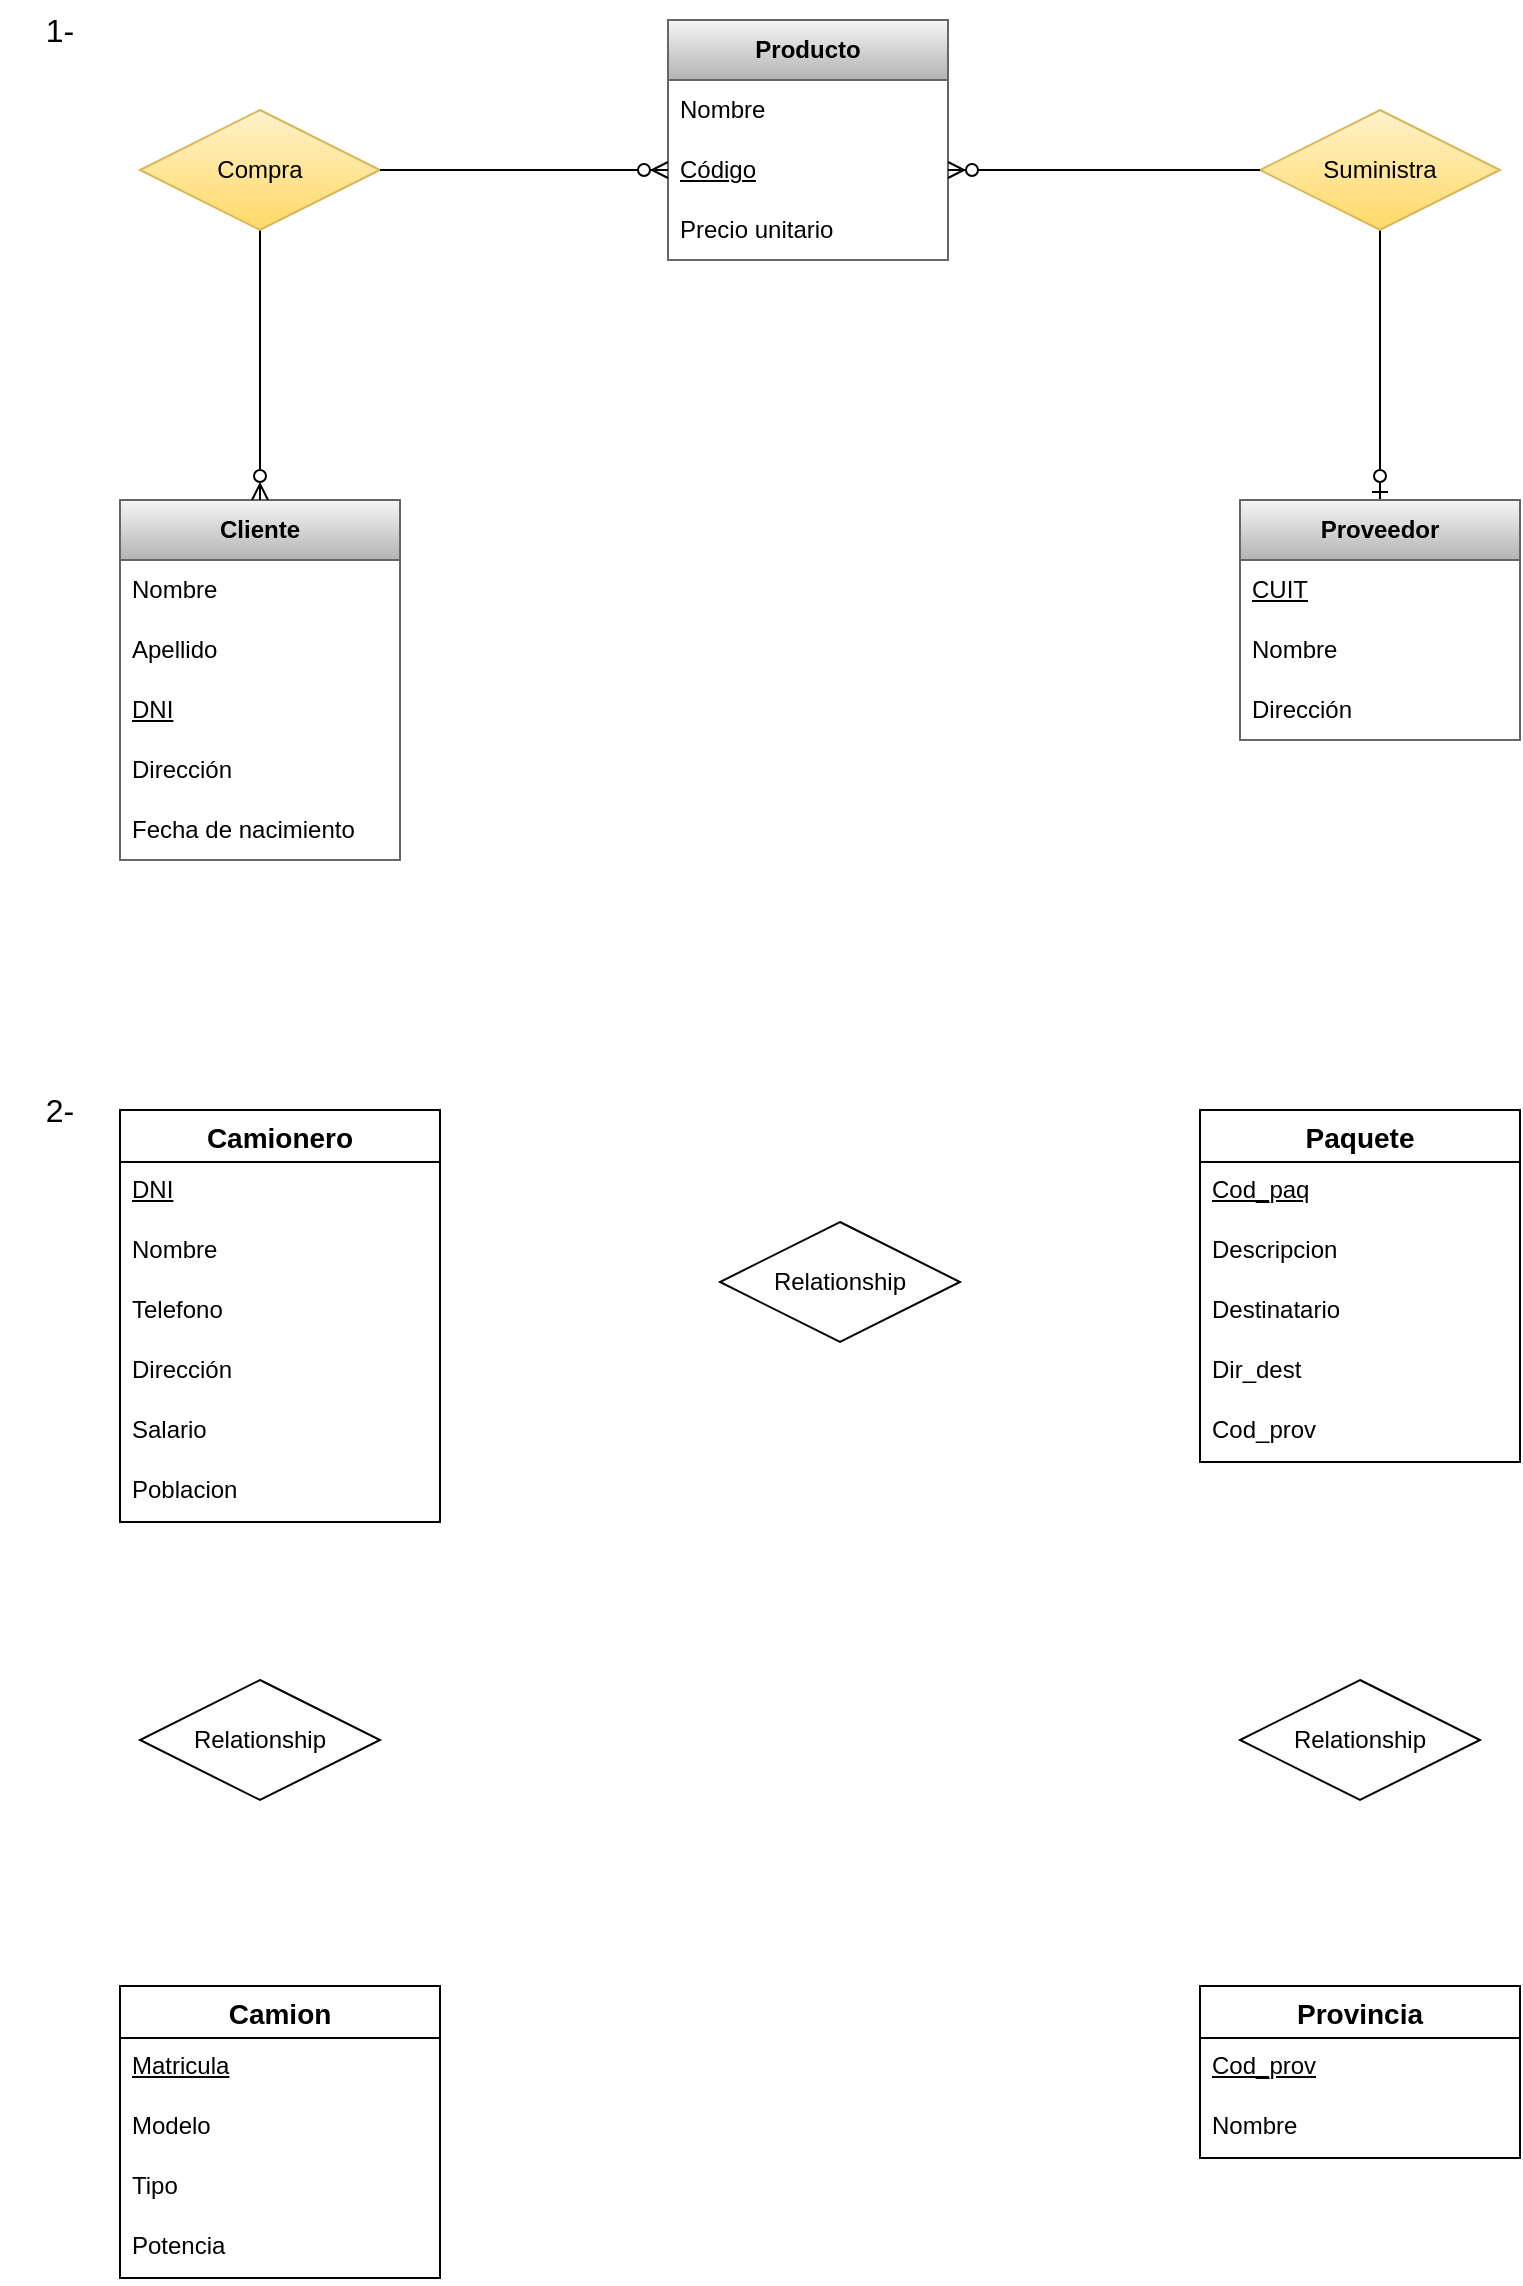 <mxfile version="24.2.7" type="github">
  <diagram name="Página-1" id="JKMxo9DjYu4owPOHbT-M">
    <mxGraphModel dx="1242" dy="827" grid="1" gridSize="10" guides="1" tooltips="1" connect="1" arrows="1" fold="1" page="1" pageScale="1" pageWidth="827" pageHeight="1169" math="0" shadow="0">
      <root>
        <mxCell id="0" />
        <mxCell id="1" parent="0" />
        <mxCell id="mclD6wD43o4qSjd1h-Sg-1" value="Cliente" style="swimlane;fontStyle=1;childLayout=stackLayout;horizontal=1;startSize=30;horizontalStack=0;resizeParent=1;resizeParentMax=0;resizeLast=0;collapsible=1;marginBottom=0;whiteSpace=wrap;html=1;fillColor=#f5f5f5;gradientColor=#b3b3b3;strokeColor=#666666;" vertex="1" parent="1">
          <mxGeometry x="70" y="280" width="140" height="180" as="geometry" />
        </mxCell>
        <mxCell id="mclD6wD43o4qSjd1h-Sg-2" value="Nombre" style="text;strokeColor=none;fillColor=none;align=left;verticalAlign=middle;spacingLeft=4;spacingRight=4;overflow=hidden;points=[[0,0.5],[1,0.5]];portConstraint=eastwest;rotatable=0;whiteSpace=wrap;html=1;" vertex="1" parent="mclD6wD43o4qSjd1h-Sg-1">
          <mxGeometry y="30" width="140" height="30" as="geometry" />
        </mxCell>
        <mxCell id="mclD6wD43o4qSjd1h-Sg-3" value="Apellido" style="text;strokeColor=none;fillColor=none;align=left;verticalAlign=middle;spacingLeft=4;spacingRight=4;overflow=hidden;points=[[0,0.5],[1,0.5]];portConstraint=eastwest;rotatable=0;whiteSpace=wrap;html=1;" vertex="1" parent="mclD6wD43o4qSjd1h-Sg-1">
          <mxGeometry y="60" width="140" height="30" as="geometry" />
        </mxCell>
        <mxCell id="mclD6wD43o4qSjd1h-Sg-4" value="DNI" style="text;strokeColor=none;fillColor=none;align=left;verticalAlign=middle;spacingLeft=4;spacingRight=4;overflow=hidden;points=[[0,0.5],[1,0.5]];portConstraint=eastwest;rotatable=0;whiteSpace=wrap;html=1;fontStyle=4" vertex="1" parent="mclD6wD43o4qSjd1h-Sg-1">
          <mxGeometry y="90" width="140" height="30" as="geometry" />
        </mxCell>
        <mxCell id="mclD6wD43o4qSjd1h-Sg-6" value="Dirección" style="text;strokeColor=none;fillColor=none;align=left;verticalAlign=middle;spacingLeft=4;spacingRight=4;overflow=hidden;points=[[0,0.5],[1,0.5]];portConstraint=eastwest;rotatable=0;whiteSpace=wrap;html=1;" vertex="1" parent="mclD6wD43o4qSjd1h-Sg-1">
          <mxGeometry y="120" width="140" height="30" as="geometry" />
        </mxCell>
        <mxCell id="mclD6wD43o4qSjd1h-Sg-5" value="Fecha de nacimiento" style="text;strokeColor=none;fillColor=none;align=left;verticalAlign=middle;spacingLeft=4;spacingRight=4;overflow=hidden;points=[[0,0.5],[1,0.5]];portConstraint=eastwest;rotatable=0;whiteSpace=wrap;html=1;" vertex="1" parent="mclD6wD43o4qSjd1h-Sg-1">
          <mxGeometry y="150" width="140" height="30" as="geometry" />
        </mxCell>
        <mxCell id="mclD6wD43o4qSjd1h-Sg-7" value="Producto" style="swimlane;fontStyle=1;childLayout=stackLayout;horizontal=1;startSize=30;horizontalStack=0;resizeParent=1;resizeParentMax=0;resizeLast=0;collapsible=1;marginBottom=0;whiteSpace=wrap;html=1;fillColor=#f5f5f5;gradientColor=#b3b3b3;strokeColor=#666666;" vertex="1" parent="1">
          <mxGeometry x="344" y="40" width="140" height="120" as="geometry" />
        </mxCell>
        <mxCell id="mclD6wD43o4qSjd1h-Sg-8" value="Nombre" style="text;strokeColor=none;fillColor=none;align=left;verticalAlign=middle;spacingLeft=4;spacingRight=4;overflow=hidden;points=[[0,0.5],[1,0.5]];portConstraint=eastwest;rotatable=0;whiteSpace=wrap;html=1;" vertex="1" parent="mclD6wD43o4qSjd1h-Sg-7">
          <mxGeometry y="30" width="140" height="30" as="geometry" />
        </mxCell>
        <mxCell id="mclD6wD43o4qSjd1h-Sg-9" value="Código" style="text;strokeColor=none;fillColor=none;align=left;verticalAlign=middle;spacingLeft=4;spacingRight=4;overflow=hidden;points=[[0,0.5],[1,0.5]];portConstraint=eastwest;rotatable=0;whiteSpace=wrap;html=1;fontStyle=4" vertex="1" parent="mclD6wD43o4qSjd1h-Sg-7">
          <mxGeometry y="60" width="140" height="30" as="geometry" />
        </mxCell>
        <mxCell id="mclD6wD43o4qSjd1h-Sg-10" value="Precio unitario" style="text;strokeColor=none;fillColor=none;align=left;verticalAlign=middle;spacingLeft=4;spacingRight=4;overflow=hidden;points=[[0,0.5],[1,0.5]];portConstraint=eastwest;rotatable=0;whiteSpace=wrap;html=1;" vertex="1" parent="mclD6wD43o4qSjd1h-Sg-7">
          <mxGeometry y="90" width="140" height="30" as="geometry" />
        </mxCell>
        <mxCell id="mclD6wD43o4qSjd1h-Sg-24" style="edgeStyle=orthogonalEdgeStyle;rounded=0;orthogonalLoop=1;jettySize=auto;html=1;exitX=0.5;exitY=0;exitDx=0;exitDy=0;entryX=0.5;entryY=1;entryDx=0;entryDy=0;endArrow=none;endFill=0;startArrow=ERzeroToOne;startFill=0;" edge="1" parent="1" source="mclD6wD43o4qSjd1h-Sg-11" target="mclD6wD43o4qSjd1h-Sg-21">
          <mxGeometry relative="1" as="geometry" />
        </mxCell>
        <mxCell id="mclD6wD43o4qSjd1h-Sg-11" value="Proveedor" style="swimlane;fontStyle=1;childLayout=stackLayout;horizontal=1;startSize=30;horizontalStack=0;resizeParent=1;resizeParentMax=0;resizeLast=0;collapsible=1;marginBottom=0;whiteSpace=wrap;html=1;fillColor=#f5f5f5;gradientColor=#b3b3b3;strokeColor=#666666;" vertex="1" parent="1">
          <mxGeometry x="630" y="280" width="140" height="120" as="geometry" />
        </mxCell>
        <mxCell id="mclD6wD43o4qSjd1h-Sg-12" value="&lt;u&gt;CUIT&lt;/u&gt;" style="text;strokeColor=none;fillColor=none;align=left;verticalAlign=middle;spacingLeft=4;spacingRight=4;overflow=hidden;points=[[0,0.5],[1,0.5]];portConstraint=eastwest;rotatable=0;whiteSpace=wrap;html=1;" vertex="1" parent="mclD6wD43o4qSjd1h-Sg-11">
          <mxGeometry y="30" width="140" height="30" as="geometry" />
        </mxCell>
        <mxCell id="mclD6wD43o4qSjd1h-Sg-13" value="Nombre" style="text;strokeColor=none;fillColor=none;align=left;verticalAlign=middle;spacingLeft=4;spacingRight=4;overflow=hidden;points=[[0,0.5],[1,0.5]];portConstraint=eastwest;rotatable=0;whiteSpace=wrap;html=1;" vertex="1" parent="mclD6wD43o4qSjd1h-Sg-11">
          <mxGeometry y="60" width="140" height="30" as="geometry" />
        </mxCell>
        <mxCell id="mclD6wD43o4qSjd1h-Sg-14" value="Dirección" style="text;strokeColor=none;fillColor=none;align=left;verticalAlign=middle;spacingLeft=4;spacingRight=4;overflow=hidden;points=[[0,0.5],[1,0.5]];portConstraint=eastwest;rotatable=0;whiteSpace=wrap;html=1;" vertex="1" parent="mclD6wD43o4qSjd1h-Sg-11">
          <mxGeometry y="90" width="140" height="30" as="geometry" />
        </mxCell>
        <mxCell id="mclD6wD43o4qSjd1h-Sg-27" style="edgeStyle=orthogonalEdgeStyle;rounded=0;orthogonalLoop=1;jettySize=auto;html=1;exitX=0.5;exitY=1;exitDx=0;exitDy=0;entryX=0.5;entryY=0;entryDx=0;entryDy=0;endArrow=ERzeroToMany;endFill=0;" edge="1" parent="1" source="mclD6wD43o4qSjd1h-Sg-20" target="mclD6wD43o4qSjd1h-Sg-1">
          <mxGeometry relative="1" as="geometry" />
        </mxCell>
        <mxCell id="mclD6wD43o4qSjd1h-Sg-20" value="Compra" style="shape=rhombus;perimeter=rhombusPerimeter;whiteSpace=wrap;html=1;align=center;fillColor=#fff2cc;gradientColor=#ffd966;strokeColor=#d6b656;" vertex="1" parent="1">
          <mxGeometry x="80" y="85" width="120" height="60" as="geometry" />
        </mxCell>
        <mxCell id="mclD6wD43o4qSjd1h-Sg-21" value="Suministra" style="shape=rhombus;perimeter=rhombusPerimeter;whiteSpace=wrap;html=1;align=center;fillColor=#fff2cc;gradientColor=#ffd966;strokeColor=#d6b656;" vertex="1" parent="1">
          <mxGeometry x="640" y="85" width="120" height="60" as="geometry" />
        </mxCell>
        <mxCell id="mclD6wD43o4qSjd1h-Sg-22" value="" style="edgeStyle=entityRelationEdgeStyle;fontSize=12;html=1;endArrow=ERzeroToMany;endFill=1;rounded=0;entryX=1;entryY=0.5;entryDx=0;entryDy=0;exitX=0;exitY=0.5;exitDx=0;exitDy=0;" edge="1" parent="1" source="mclD6wD43o4qSjd1h-Sg-21" target="mclD6wD43o4qSjd1h-Sg-9">
          <mxGeometry width="100" height="100" relative="1" as="geometry">
            <mxPoint x="510" y="260" as="sourcePoint" />
            <mxPoint x="610" y="160" as="targetPoint" />
          </mxGeometry>
        </mxCell>
        <mxCell id="mclD6wD43o4qSjd1h-Sg-25" value="" style="edgeStyle=entityRelationEdgeStyle;fontSize=12;html=1;endArrow=ERzeroToMany;endFill=1;rounded=0;exitX=1;exitY=0.5;exitDx=0;exitDy=0;entryX=0;entryY=0.5;entryDx=0;entryDy=0;" edge="1" parent="1" source="mclD6wD43o4qSjd1h-Sg-20" target="mclD6wD43o4qSjd1h-Sg-9">
          <mxGeometry width="100" height="100" relative="1" as="geometry">
            <mxPoint x="250" y="210" as="sourcePoint" />
            <mxPoint x="350" y="110" as="targetPoint" />
          </mxGeometry>
        </mxCell>
        <mxCell id="mclD6wD43o4qSjd1h-Sg-28" value="&lt;font size=&quot;3&quot;&gt;1-&lt;/font&gt;" style="text;html=1;align=center;verticalAlign=middle;whiteSpace=wrap;rounded=0;" vertex="1" parent="1">
          <mxGeometry x="10" y="30" width="60" height="30" as="geometry" />
        </mxCell>
        <mxCell id="mclD6wD43o4qSjd1h-Sg-29" value="2-" style="text;html=1;align=center;verticalAlign=middle;whiteSpace=wrap;rounded=0;fontSize=16;" vertex="1" parent="1">
          <mxGeometry x="10" y="570" width="60" height="30" as="geometry" />
        </mxCell>
        <mxCell id="mclD6wD43o4qSjd1h-Sg-30" value="Camionero" style="swimlane;fontStyle=1;childLayout=stackLayout;horizontal=1;startSize=26;horizontalStack=0;resizeParent=1;resizeParentMax=0;resizeLast=0;collapsible=1;marginBottom=0;align=center;fontSize=14;" vertex="1" parent="1">
          <mxGeometry x="70" y="585" width="160" height="206" as="geometry" />
        </mxCell>
        <mxCell id="mclD6wD43o4qSjd1h-Sg-31" value="DNI" style="text;strokeColor=none;fillColor=none;spacingLeft=4;spacingRight=4;overflow=hidden;rotatable=0;points=[[0,0.5],[1,0.5]];portConstraint=eastwest;fontSize=12;whiteSpace=wrap;html=1;fontStyle=4" vertex="1" parent="mclD6wD43o4qSjd1h-Sg-30">
          <mxGeometry y="26" width="160" height="30" as="geometry" />
        </mxCell>
        <mxCell id="mclD6wD43o4qSjd1h-Sg-32" value="Nombre" style="text;strokeColor=none;fillColor=none;spacingLeft=4;spacingRight=4;overflow=hidden;rotatable=0;points=[[0,0.5],[1,0.5]];portConstraint=eastwest;fontSize=12;whiteSpace=wrap;html=1;" vertex="1" parent="mclD6wD43o4qSjd1h-Sg-30">
          <mxGeometry y="56" width="160" height="30" as="geometry" />
        </mxCell>
        <mxCell id="mclD6wD43o4qSjd1h-Sg-33" value="Telefono" style="text;strokeColor=none;fillColor=none;spacingLeft=4;spacingRight=4;overflow=hidden;rotatable=0;points=[[0,0.5],[1,0.5]];portConstraint=eastwest;fontSize=12;whiteSpace=wrap;html=1;" vertex="1" parent="mclD6wD43o4qSjd1h-Sg-30">
          <mxGeometry y="86" width="160" height="30" as="geometry" />
        </mxCell>
        <mxCell id="mclD6wD43o4qSjd1h-Sg-48" value="Dirección" style="text;strokeColor=none;fillColor=none;spacingLeft=4;spacingRight=4;overflow=hidden;rotatable=0;points=[[0,0.5],[1,0.5]];portConstraint=eastwest;fontSize=12;whiteSpace=wrap;html=1;" vertex="1" parent="mclD6wD43o4qSjd1h-Sg-30">
          <mxGeometry y="116" width="160" height="30" as="geometry" />
        </mxCell>
        <mxCell id="mclD6wD43o4qSjd1h-Sg-47" value="Salario" style="text;strokeColor=none;fillColor=none;spacingLeft=4;spacingRight=4;overflow=hidden;rotatable=0;points=[[0,0.5],[1,0.5]];portConstraint=eastwest;fontSize=12;whiteSpace=wrap;html=1;" vertex="1" parent="mclD6wD43o4qSjd1h-Sg-30">
          <mxGeometry y="146" width="160" height="30" as="geometry" />
        </mxCell>
        <mxCell id="mclD6wD43o4qSjd1h-Sg-46" value="Poblacion" style="text;strokeColor=none;fillColor=none;spacingLeft=4;spacingRight=4;overflow=hidden;rotatable=0;points=[[0,0.5],[1,0.5]];portConstraint=eastwest;fontSize=12;whiteSpace=wrap;html=1;" vertex="1" parent="mclD6wD43o4qSjd1h-Sg-30">
          <mxGeometry y="176" width="160" height="30" as="geometry" />
        </mxCell>
        <mxCell id="mclD6wD43o4qSjd1h-Sg-34" value="Paquete" style="swimlane;fontStyle=1;childLayout=stackLayout;horizontal=1;startSize=26;horizontalStack=0;resizeParent=1;resizeParentMax=0;resizeLast=0;collapsible=1;marginBottom=0;align=center;fontSize=14;" vertex="1" parent="1">
          <mxGeometry x="610" y="585" width="160" height="176" as="geometry" />
        </mxCell>
        <mxCell id="mclD6wD43o4qSjd1h-Sg-35" value="Cod_paq" style="text;strokeColor=none;fillColor=none;spacingLeft=4;spacingRight=4;overflow=hidden;rotatable=0;points=[[0,0.5],[1,0.5]];portConstraint=eastwest;fontSize=12;whiteSpace=wrap;html=1;fontStyle=4" vertex="1" parent="mclD6wD43o4qSjd1h-Sg-34">
          <mxGeometry y="26" width="160" height="30" as="geometry" />
        </mxCell>
        <mxCell id="mclD6wD43o4qSjd1h-Sg-36" value="Descripcion" style="text;strokeColor=none;fillColor=none;spacingLeft=4;spacingRight=4;overflow=hidden;rotatable=0;points=[[0,0.5],[1,0.5]];portConstraint=eastwest;fontSize=12;whiteSpace=wrap;html=1;" vertex="1" parent="mclD6wD43o4qSjd1h-Sg-34">
          <mxGeometry y="56" width="160" height="30" as="geometry" />
        </mxCell>
        <mxCell id="mclD6wD43o4qSjd1h-Sg-37" value="Destinatario" style="text;strokeColor=none;fillColor=none;spacingLeft=4;spacingRight=4;overflow=hidden;rotatable=0;points=[[0,0.5],[1,0.5]];portConstraint=eastwest;fontSize=12;whiteSpace=wrap;html=1;" vertex="1" parent="mclD6wD43o4qSjd1h-Sg-34">
          <mxGeometry y="86" width="160" height="30" as="geometry" />
        </mxCell>
        <mxCell id="mclD6wD43o4qSjd1h-Sg-49" value="Dir_dest" style="text;strokeColor=none;fillColor=none;spacingLeft=4;spacingRight=4;overflow=hidden;rotatable=0;points=[[0,0.5],[1,0.5]];portConstraint=eastwest;fontSize=12;whiteSpace=wrap;html=1;" vertex="1" parent="mclD6wD43o4qSjd1h-Sg-34">
          <mxGeometry y="116" width="160" height="30" as="geometry" />
        </mxCell>
        <mxCell id="mclD6wD43o4qSjd1h-Sg-54" value="Cod_prov" style="text;strokeColor=none;fillColor=none;spacingLeft=4;spacingRight=4;overflow=hidden;rotatable=0;points=[[0,0.5],[1,0.5]];portConstraint=eastwest;fontSize=12;whiteSpace=wrap;html=1;" vertex="1" parent="mclD6wD43o4qSjd1h-Sg-34">
          <mxGeometry y="146" width="160" height="30" as="geometry" />
        </mxCell>
        <mxCell id="mclD6wD43o4qSjd1h-Sg-38" value="Provincia" style="swimlane;fontStyle=1;childLayout=stackLayout;horizontal=1;startSize=26;horizontalStack=0;resizeParent=1;resizeParentMax=0;resizeLast=0;collapsible=1;marginBottom=0;align=center;fontSize=14;" vertex="1" parent="1">
          <mxGeometry x="610" y="1023" width="160" height="86" as="geometry" />
        </mxCell>
        <mxCell id="mclD6wD43o4qSjd1h-Sg-39" value="Cod_prov" style="text;strokeColor=none;fillColor=none;spacingLeft=4;spacingRight=4;overflow=hidden;rotatable=0;points=[[0,0.5],[1,0.5]];portConstraint=eastwest;fontSize=12;whiteSpace=wrap;html=1;fontStyle=4" vertex="1" parent="mclD6wD43o4qSjd1h-Sg-38">
          <mxGeometry y="26" width="160" height="30" as="geometry" />
        </mxCell>
        <mxCell id="mclD6wD43o4qSjd1h-Sg-40" value="Nombre" style="text;strokeColor=none;fillColor=none;spacingLeft=4;spacingRight=4;overflow=hidden;rotatable=0;points=[[0,0.5],[1,0.5]];portConstraint=eastwest;fontSize=12;whiteSpace=wrap;html=1;" vertex="1" parent="mclD6wD43o4qSjd1h-Sg-38">
          <mxGeometry y="56" width="160" height="30" as="geometry" />
        </mxCell>
        <mxCell id="mclD6wD43o4qSjd1h-Sg-42" value="Camion" style="swimlane;fontStyle=1;childLayout=stackLayout;horizontal=1;startSize=26;horizontalStack=0;resizeParent=1;resizeParentMax=0;resizeLast=0;collapsible=1;marginBottom=0;align=center;fontSize=14;" vertex="1" parent="1">
          <mxGeometry x="70" y="1023" width="160" height="146" as="geometry" />
        </mxCell>
        <mxCell id="mclD6wD43o4qSjd1h-Sg-43" value="Matricula" style="text;strokeColor=none;fillColor=none;spacingLeft=4;spacingRight=4;overflow=hidden;rotatable=0;points=[[0,0.5],[1,0.5]];portConstraint=eastwest;fontSize=12;whiteSpace=wrap;html=1;fontStyle=4" vertex="1" parent="mclD6wD43o4qSjd1h-Sg-42">
          <mxGeometry y="26" width="160" height="30" as="geometry" />
        </mxCell>
        <mxCell id="mclD6wD43o4qSjd1h-Sg-44" value="Modelo" style="text;strokeColor=none;fillColor=none;spacingLeft=4;spacingRight=4;overflow=hidden;rotatable=0;points=[[0,0.5],[1,0.5]];portConstraint=eastwest;fontSize=12;whiteSpace=wrap;html=1;" vertex="1" parent="mclD6wD43o4qSjd1h-Sg-42">
          <mxGeometry y="56" width="160" height="30" as="geometry" />
        </mxCell>
        <mxCell id="mclD6wD43o4qSjd1h-Sg-45" value="Tipo" style="text;strokeColor=none;fillColor=none;spacingLeft=4;spacingRight=4;overflow=hidden;rotatable=0;points=[[0,0.5],[1,0.5]];portConstraint=eastwest;fontSize=12;whiteSpace=wrap;html=1;" vertex="1" parent="mclD6wD43o4qSjd1h-Sg-42">
          <mxGeometry y="86" width="160" height="30" as="geometry" />
        </mxCell>
        <mxCell id="mclD6wD43o4qSjd1h-Sg-50" value="Potencia" style="text;strokeColor=none;fillColor=none;spacingLeft=4;spacingRight=4;overflow=hidden;rotatable=0;points=[[0,0.5],[1,0.5]];portConstraint=eastwest;fontSize=12;whiteSpace=wrap;html=1;" vertex="1" parent="mclD6wD43o4qSjd1h-Sg-42">
          <mxGeometry y="116" width="160" height="30" as="geometry" />
        </mxCell>
        <mxCell id="mclD6wD43o4qSjd1h-Sg-51" value="Relationship" style="shape=rhombus;perimeter=rhombusPerimeter;whiteSpace=wrap;html=1;align=center;" vertex="1" parent="1">
          <mxGeometry x="370" y="641" width="120" height="60" as="geometry" />
        </mxCell>
        <mxCell id="mclD6wD43o4qSjd1h-Sg-52" value="Relationship" style="shape=rhombus;perimeter=rhombusPerimeter;whiteSpace=wrap;html=1;align=center;" vertex="1" parent="1">
          <mxGeometry x="80" y="870" width="120" height="60" as="geometry" />
        </mxCell>
        <mxCell id="mclD6wD43o4qSjd1h-Sg-53" value="Relationship" style="shape=rhombus;perimeter=rhombusPerimeter;whiteSpace=wrap;html=1;align=center;" vertex="1" parent="1">
          <mxGeometry x="630" y="870" width="120" height="60" as="geometry" />
        </mxCell>
      </root>
    </mxGraphModel>
  </diagram>
</mxfile>
